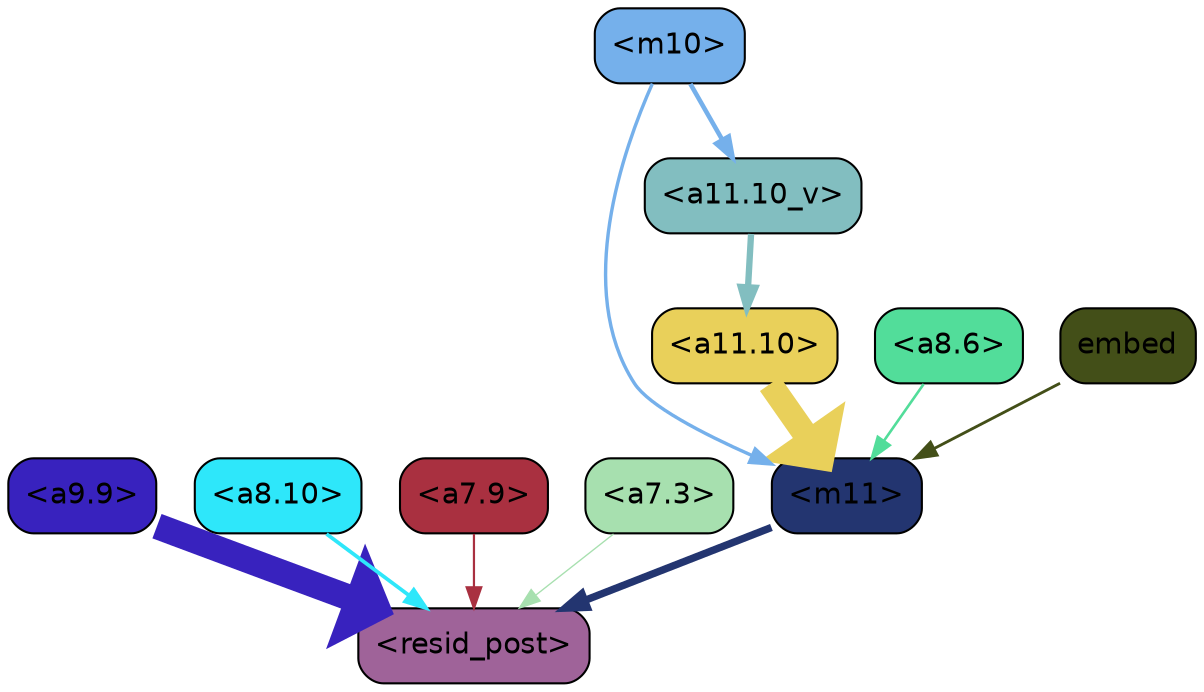 strict digraph "" {
	graph [bgcolor=transparent,
		layout=dot,
		overlap=false,
		splines=true
	];
	"<m11>"	[color=black,
		fillcolor="#233570",
		fontname=Helvetica,
		shape=box,
		style="filled, rounded"];
	"<resid_post>"	[color=black,
		fillcolor="#9f6399",
		fontname=Helvetica,
		shape=box,
		style="filled, rounded"];
	"<m11>" -> "<resid_post>"	[color="#233570",
		penwidth=3.564229369163513];
	"<a9.9>"	[color=black,
		fillcolor="#3822be",
		fontname=Helvetica,
		shape=box,
		style="filled, rounded"];
	"<a9.9>" -> "<resid_post>"	[color="#3822be",
		penwidth=12.493714332580566];
	"<a8.10>"	[color=black,
		fillcolor="#2ee7fa",
		fontname=Helvetica,
		shape=box,
		style="filled, rounded"];
	"<a8.10>" -> "<resid_post>"	[color="#2ee7fa",
		penwidth=1.7969894409179688];
	"<a7.9>"	[color=black,
		fillcolor="#a93040",
		fontname=Helvetica,
		shape=box,
		style="filled, rounded"];
	"<a7.9>" -> "<resid_post>"	[color="#a93040",
		penwidth=1.061915397644043];
	"<a7.3>"	[color=black,
		fillcolor="#a7e0af",
		fontname=Helvetica,
		shape=box,
		style="filled, rounded"];
	"<a7.3>" -> "<resid_post>"	[color="#a7e0af",
		penwidth=0.6493911743164062];
	"<a11.10>"	[color=black,
		fillcolor="#e9d05a",
		fontname=Helvetica,
		shape=box,
		style="filled, rounded"];
	"<a11.10>" -> "<m11>"	[color="#e9d05a",
		penwidth=11.804504871368408];
	"<m10>"	[color=black,
		fillcolor="#75b0eb",
		fontname=Helvetica,
		shape=box,
		style="filled, rounded"];
	"<m10>" -> "<m11>"	[color="#75b0eb",
		penwidth=1.6351637840270996];
	"<a11.10_v>"	[color=black,
		fillcolor="#82bec0",
		fontname=Helvetica,
		shape=box,
		style="filled, rounded"];
	"<m10>" -> "<a11.10_v>"	[color="#75b0eb",
		penwidth=2.195528030395508];
	"<a8.6>"	[color=black,
		fillcolor="#52dd9a",
		fontname=Helvetica,
		shape=box,
		style="filled, rounded"];
	"<a8.6>" -> "<m11>"	[color="#52dd9a",
		penwidth=1.2564282417297363];
	embed	[color=black,
		fillcolor="#434f18",
		fontname=Helvetica,
		shape=box,
		style="filled, rounded"];
	embed -> "<m11>"	[color="#434f18",
		penwidth=1.3679008483886719];
	"<a11.10_v>" -> "<a11.10>"	[color="#82bec0",
		penwidth=3.037395477294922];
}
